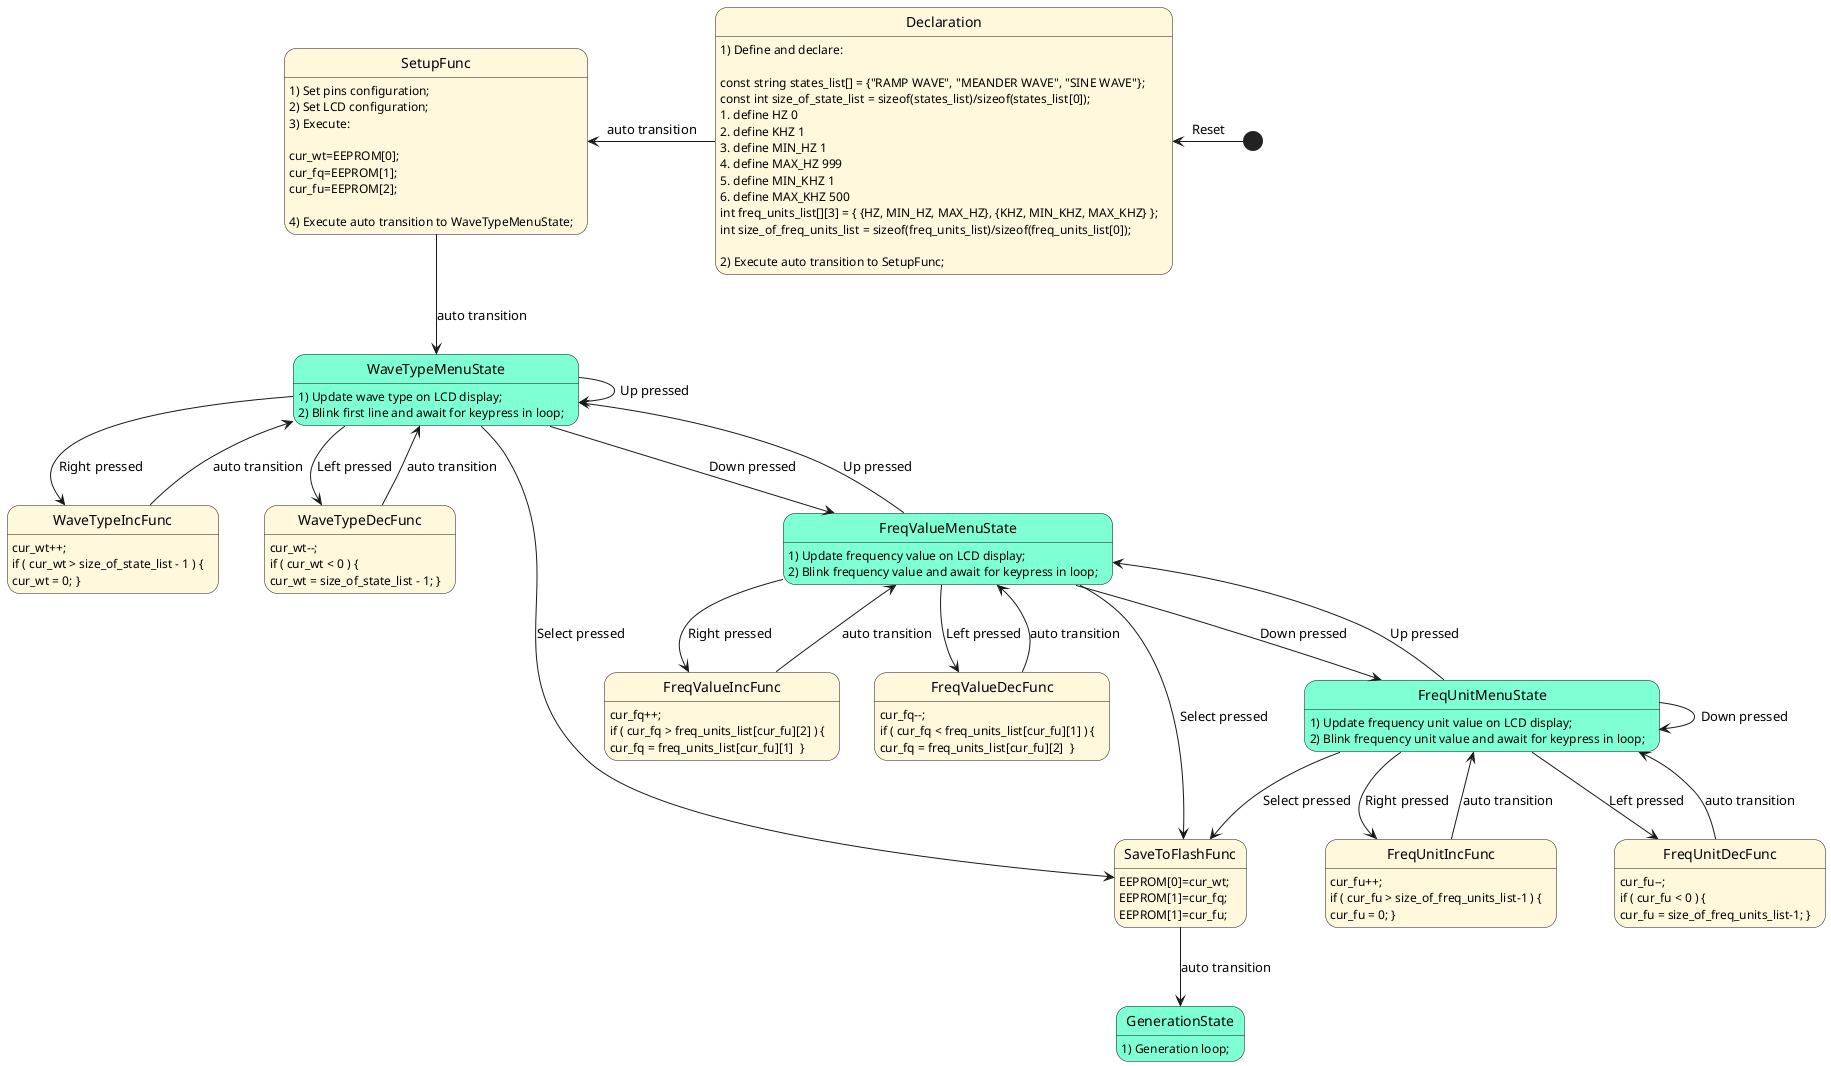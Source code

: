 @startuml

' Установка цветов для состояний. <<Warning>> - псевдосостояние с желтым фоном, 
skinparam state {
  BackgroundColor  Aquamarine
  BackgroundColor<<Warning>> Cornsilk
}

' Объявление псевдосостояний
state Declaration <<Warning>>
state SetupFunc <<Warning>>
state WaveTypeIncFunc <<Warning>>
state WaveTypeDecFunc <<Warning>>
state FreqValueIncFunc <<Warning>>
state FreqValueDecFunc <<Warning>>
state FreqUnitIncFunc <<Warning>>
state FreqUnitDecFunc <<Warning>>
state SaveToFlashFunc <<Warning>>

[*] -left-> Declaration: Reset

' Описание и переходы от Declaration
Declaration : 1) Define and declare:
Declaration : 
Declaration : const string states_list[] = {"RAMP WAVE", "MEANDER WAVE", "SINE WAVE"};
Declaration : const int size_of_state_list = sizeof(states_list)/sizeof(states_list[0]);
Declaration : #define HZ 0
Declaration : #define KHZ 1
Declaration : #define MIN_HZ 1
Declaration : #define MAX_HZ 999
Declaration : #define MIN_KHZ 1
Declaration : #define MAX_KHZ 500
Declaration : int freq_units_list[][3] = { {HZ, MIN_HZ, MAX_HZ}, {KHZ, MIN_KHZ, MAX_KHZ} };
Declaration : int size_of_freq_units_list = sizeof(freq_units_list)/sizeof(freq_units_list[0]);
Declaration : 
Declaration : 2) Execute auto transition to SetupFunc;
Declaration -left-> SetupFunc: auto transition

' Описание и переходы от SetupFunc
SetupFunc : 1) Set pins configuration;
SetupFunc : 2) Set LCD configuration;
SetupFunc : 3) Execute:
SetupFunc :
SetupFunc : cur_wt=EEPROM[0];
SetupFunc : cur_fq=EEPROM[1];
SetupFunc : cur_fu=EEPROM[2];
SetupFunc :
SetupFunc : 4) Execute auto transition to WaveTypeMenuState;
SetupFunc --> WaveTypeMenuState: auto transition

' Описание WaveTypeMenuState и переходы от него
WaveTypeMenuState : 1) Update wave type on LCD display;
WaveTypeMenuState : 2) Blink first line and await for keypress in loop;
WaveTypeMenuState --> WaveTypeIncFunc: Right pressed
WaveTypeMenuState --> WaveTypeMenuState: Up pressed
WaveTypeMenuState --> WaveTypeDecFunc: Left pressed
WaveTypeMenuState --> FreqValueMenuState: Down pressed
WaveTypeMenuState --> SaveToFlashFunc: Select pressed

' Описание WaveTypeIncFunc и переходы от него
WaveTypeIncFunc : cur_wt++;
WaveTypeIncFunc : if ( cur_wt > size_of_state_list - 1 ) {
WaveTypeIncFunc : cur_wt = 0; }
WaveTypeIncFunc --> WaveTypeMenuState: auto transition

' Описание WaveTypeDecFunc и переходы от него
WaveTypeDecFunc : cur_wt--;
WaveTypeDecFunc : if ( cur_wt < 0 ) {
WaveTypeDecFunc : cur_wt = size_of_state_list - 1; }
WaveTypeDecFunc --> WaveTypeMenuState: auto transition

' Описание FreqValueMenuState и переходы от него
FreqValueMenuState : 1) Update frequency value on LCD display;
FreqValueMenuState : 2) Blink frequency value and await for keypress in loop;
FreqValueMenuState --> WaveTypeMenuState: Up pressed
FreqValueMenuState --> FreqUnitMenuState: Down pressed
FreqValueMenuState --> FreqValueIncFunc: Right pressed
FreqValueMenuState --> FreqValueDecFunc: Left pressed
FreqValueMenuState --> SaveToFlashFunc: Select pressed

' Описание FreqValueIncFunc и переходы от него
FreqValueIncFunc : cur_fq++;
FreqValueIncFunc : if ( cur_fq > freq_units_list[cur_fu][2] ) {
FreqValueIncFunc : cur_fq = freq_units_list[cur_fu][1]  }
FreqValueIncFunc --> FreqValueMenuState: auto transition

' Описание FreqValueDecFunc и переходы от него
FreqValueDecFunc : cur_fq--;
FreqValueDecFunc : if ( cur_fq < freq_units_list[cur_fu][1] ) {
FreqValueDecFunc : cur_fq = freq_units_list[cur_fu][2]  }
FreqValueDecFunc --> FreqValueMenuState: auto transition

' Описание FreqUnitMenuState и переходы от него
FreqUnitMenuState : 1) Update frequency unit value on LCD display;
FreqUnitMenuState : 2) Blink frequency unit value and await for keypress in loop;
FreqUnitMenuState --> SaveToFlashFunc: Select pressed
FreqUnitMenuState --> FreqUnitIncFunc: Right pressed
FreqUnitMenuState --> FreqUnitDecFunc: Left pressed
FreqUnitMenuState --> FreqValueMenuState: Up pressed
FreqUnitMenuState --> FreqUnitMenuState: Down pressed

' Описание FreqUnitIncFunc и переходы от него
FreqUnitIncFunc : cur_fu++;
FreqUnitIncFunc : if ( cur_fu > size_of_freq_units_list-1 ) {
FreqUnitIncFunc : cur_fu = 0; }
FreqUnitIncFunc --> FreqUnitMenuState: auto transition

' Описание FreqUnitDecFunc и переходы от него
FreqUnitDecFunc : cur_fu--;
FreqUnitDecFunc : if ( cur_fu < 0 ) {
FreqUnitDecFunc : cur_fu = size_of_freq_units_list-1; }
FreqUnitDecFunc --> FreqUnitMenuState: auto transition

' Описание SaveToFlashFunc и переходы от него
SaveToFlashFunc : EEPROM[0]=cur_wt;
SaveToFlashFunc : EEPROM[1]=cur_fq;
SaveToFlashFunc : EEPROM[1]=cur_fu;
SaveToFlashFunc --> GenerationState: auto transition

' Описание GenerationState и переходы от него
GenerationState : 1) Generation loop;

@enduml
